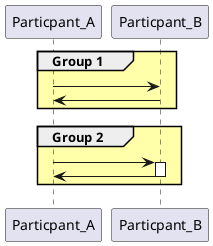 {
  "sha1": "mfn4m9352hbzr7kb2f4im0dkxhbsn4f",
  "insertion": {
    "when": "2024-06-06T17:24:18.680Z",
    "url": "https://github.com/plantuml/plantuml/issues/1789",
    "user": "plantuml@gmail.com"
  }
}
@startuml
!pragma teoz true

group #ffa Group 1
    Particpant_A -> Particpant_B
    Particpant_A <- Particpant_B
end

group #ffa Group 2
    Particpant_A -> Particpant_B++
    Particpant_A <- Particpant_B--
end
@enduml

